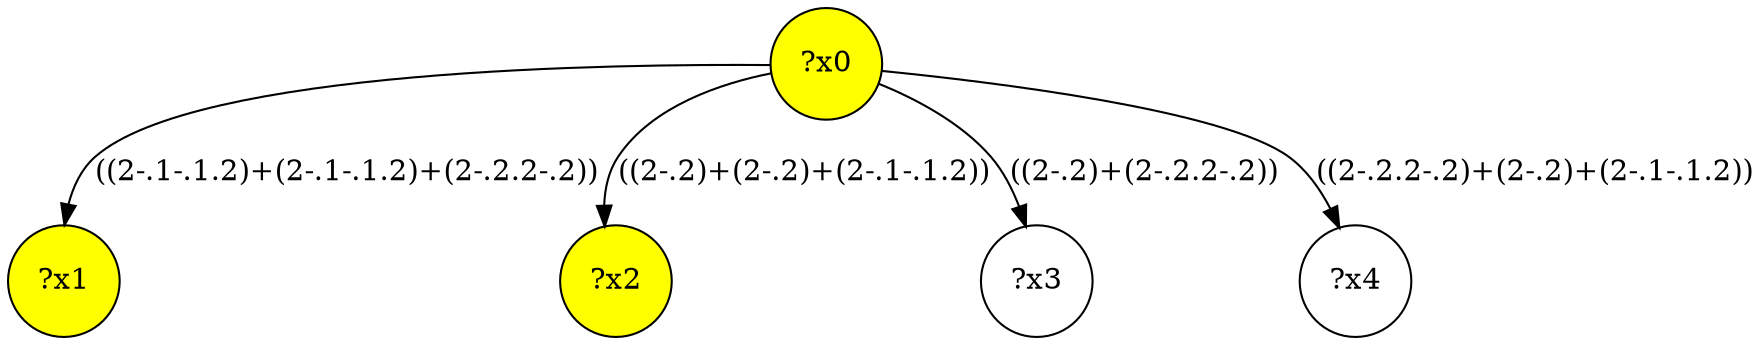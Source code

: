 digraph g {
	x0 [fillcolor="yellow", style="filled," shape=circle, label="?x0"];
	x1 [fillcolor="yellow", style="filled," shape=circle, label="?x1"];
	x2 [fillcolor="yellow", style="filled," shape=circle, label="?x2"];
	x0 -> x1 [label="((2-.1-.1.2)+(2-.1-.1.2)+(2-.2.2-.2))"];
	x0 -> x2 [label="((2-.2)+(2-.2)+(2-.1-.1.2))"];
	x3 [shape=circle, label="?x3"];
	x0 -> x3 [label="((2-.2)+(2-.2.2-.2))"];
	x4 [shape=circle, label="?x4"];
	x0 -> x4 [label="((2-.2.2-.2)+(2-.2)+(2-.1-.1.2))"];
}
